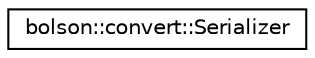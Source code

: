 digraph "Graphical Class Hierarchy"
{
 // LATEX_PDF_SIZE
  edge [fontname="Helvetica",fontsize="10",labelfontname="Helvetica",labelfontsize="10"];
  node [fontname="Helvetica",fontsize="10",shape=record];
  rankdir="LR";
  Node0 [label="bolson::convert::Serializer",height=0.2,width=0.4,color="black", fillcolor="white", style="filled",URL="$classbolson_1_1convert_1_1_serializer.html",tooltip="Class used to serialize a batch of Arrow RecordBatches into Arrow IPC messages."];
}
